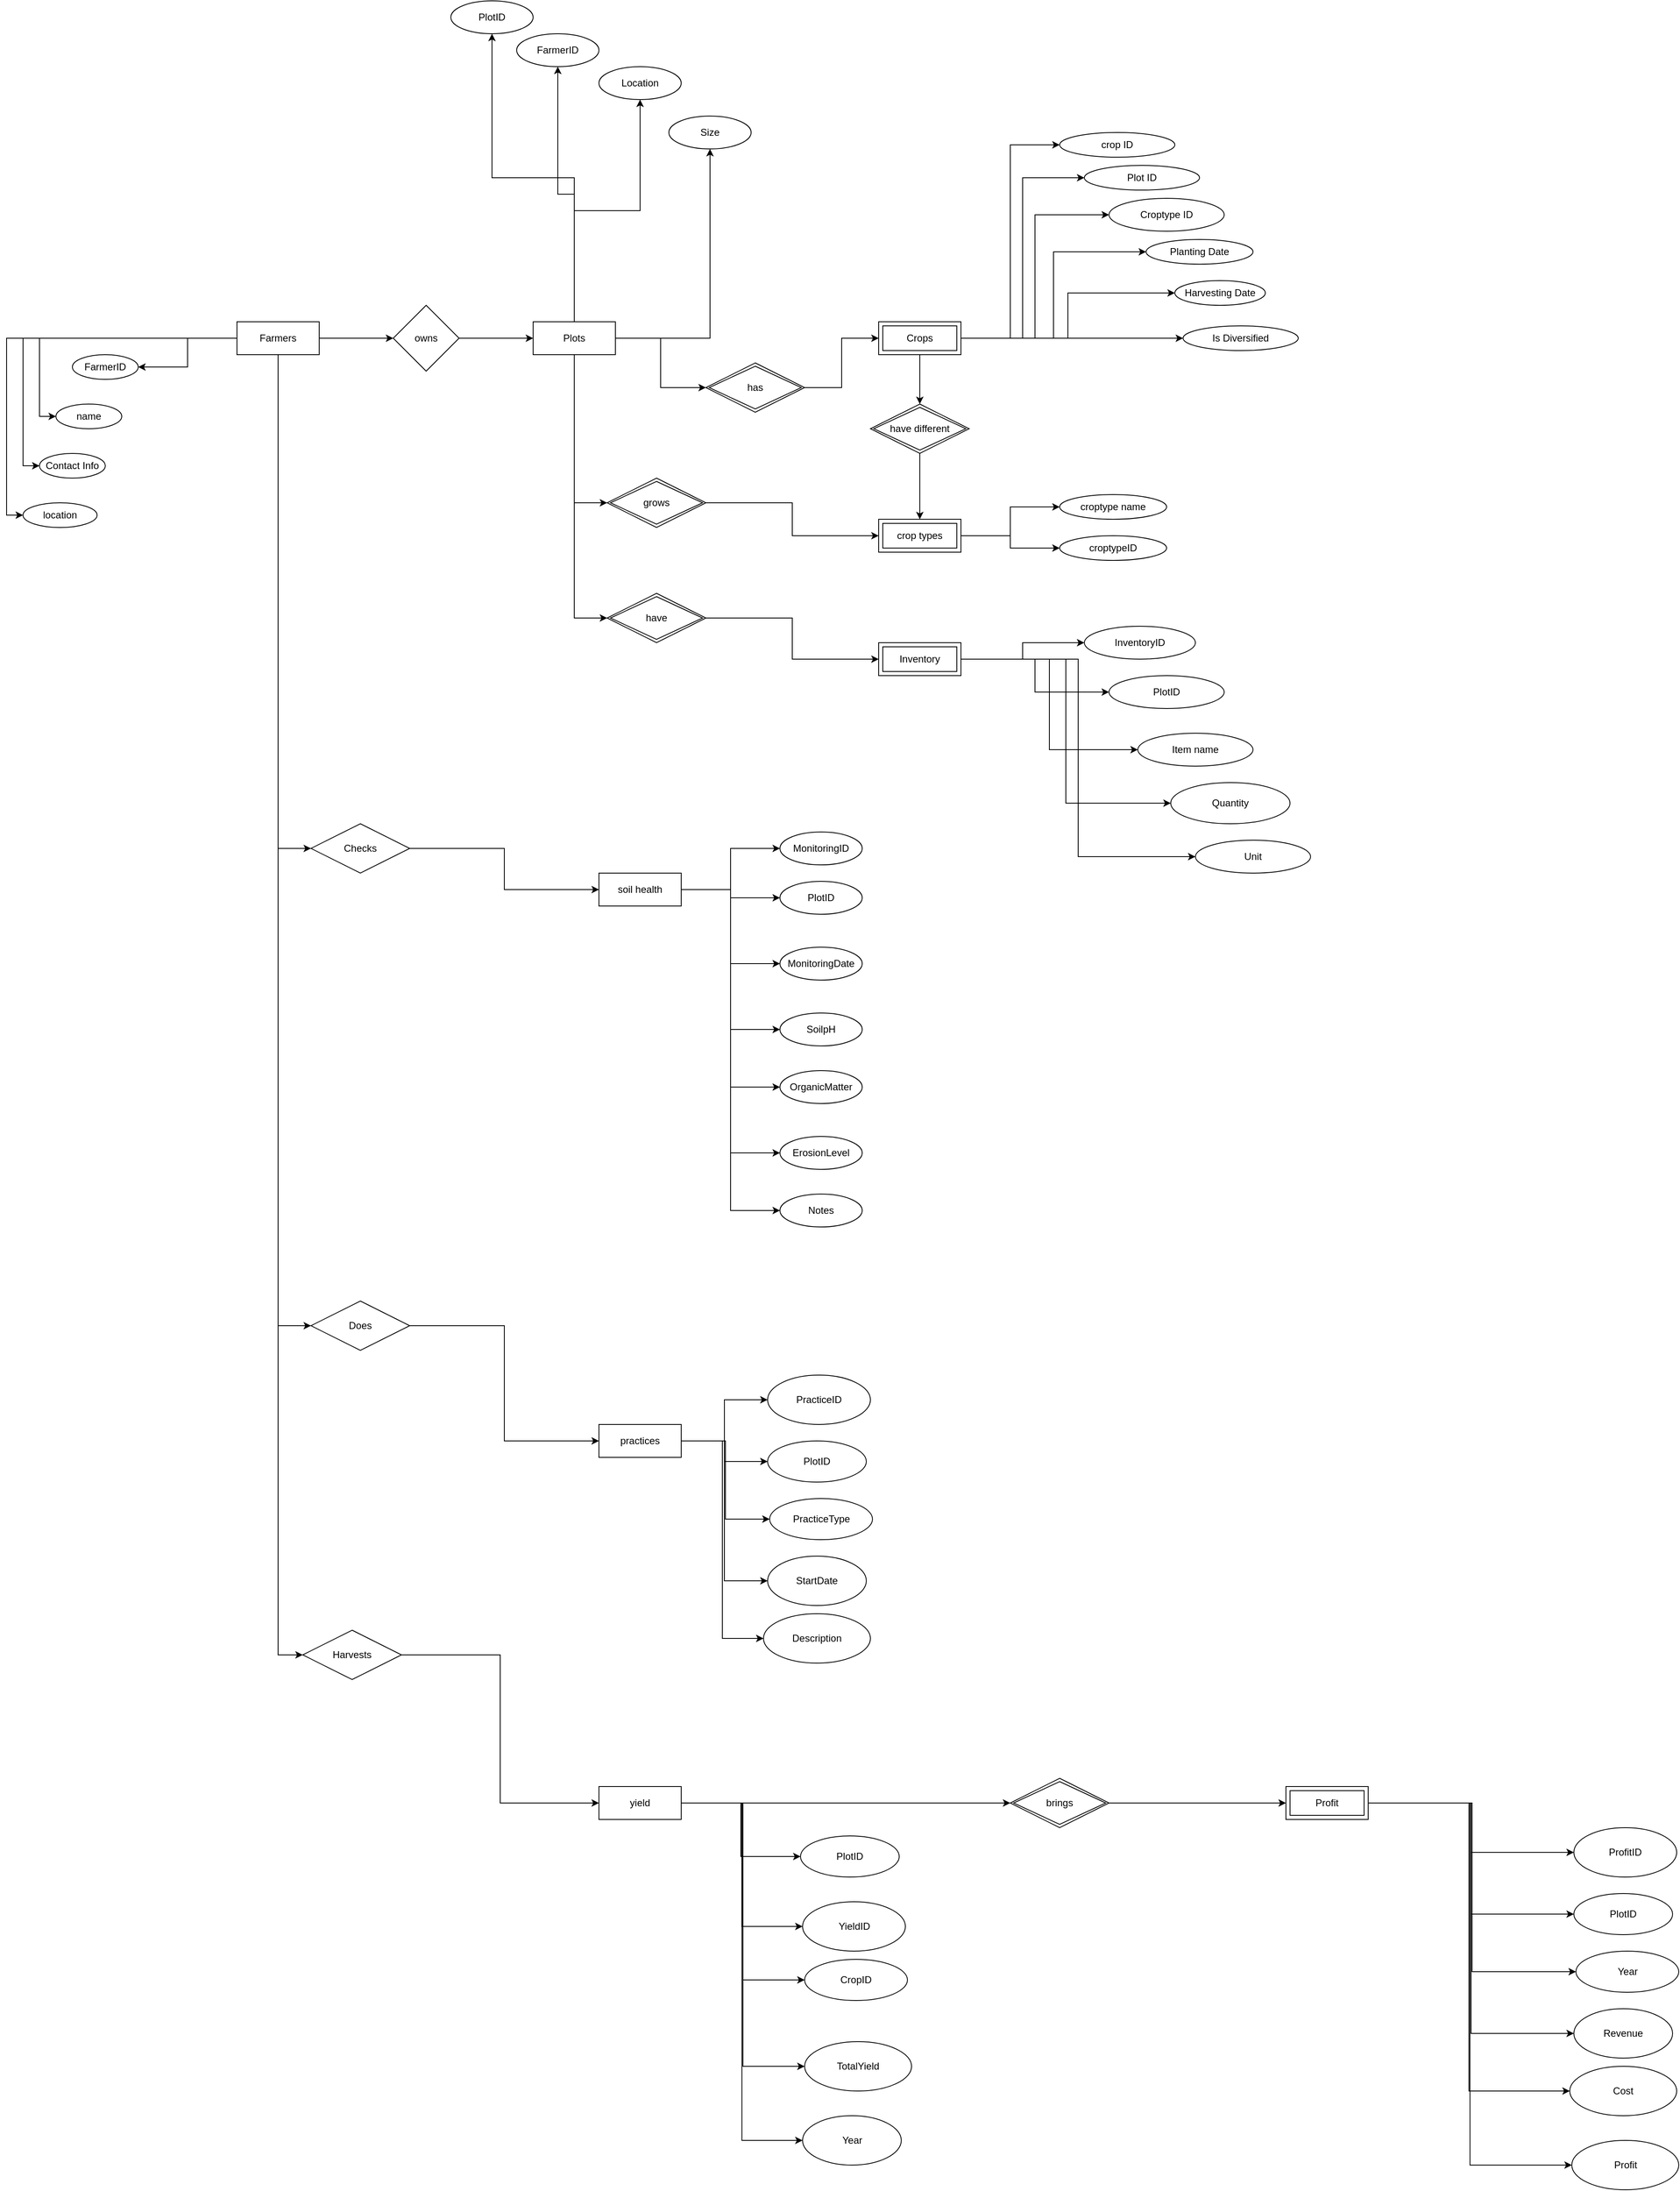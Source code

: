 <mxfile version="24.8.1">
  <diagram id="R2lEEEUBdFMjLlhIrx00" name="Page-1">
    <mxGraphModel grid="1" page="1" gridSize="10" guides="1" tooltips="1" connect="1" arrows="1" fold="1" pageScale="1" pageWidth="850" pageHeight="1100" math="0" shadow="0" extFonts="Permanent Marker^https://fonts.googleapis.com/css?family=Permanent+Marker">
      <root>
        <mxCell id="0" />
        <mxCell id="1" parent="0" />
        <mxCell id="uw1N92eC4PSF_1XVcPtk-5" style="edgeStyle=orthogonalEdgeStyle;rounded=0;orthogonalLoop=1;jettySize=auto;html=1;entryX=0;entryY=0.5;entryDx=0;entryDy=0;" edge="1" parent="1" source="H5FSk54tUPe8qnLVIvUM-1" target="uw1N92eC4PSF_1XVcPtk-3">
          <mxGeometry relative="1" as="geometry" />
        </mxCell>
        <mxCell id="uw1N92eC4PSF_1XVcPtk-6" style="edgeStyle=orthogonalEdgeStyle;rounded=0;orthogonalLoop=1;jettySize=auto;html=1;entryX=0;entryY=0.5;entryDx=0;entryDy=0;" edge="1" parent="1" source="H5FSk54tUPe8qnLVIvUM-1" target="uw1N92eC4PSF_1XVcPtk-1">
          <mxGeometry relative="1" as="geometry" />
        </mxCell>
        <mxCell id="uw1N92eC4PSF_1XVcPtk-7" style="edgeStyle=orthogonalEdgeStyle;rounded=0;orthogonalLoop=1;jettySize=auto;html=1;entryX=0;entryY=0.5;entryDx=0;entryDy=0;" edge="1" parent="1" source="H5FSk54tUPe8qnLVIvUM-1" target="uw1N92eC4PSF_1XVcPtk-2">
          <mxGeometry relative="1" as="geometry" />
        </mxCell>
        <mxCell id="uw1N92eC4PSF_1XVcPtk-9" style="edgeStyle=orthogonalEdgeStyle;rounded=0;orthogonalLoop=1;jettySize=auto;html=1;exitX=0;exitY=0.5;exitDx=0;exitDy=0;entryX=1;entryY=0.5;entryDx=0;entryDy=0;" edge="1" parent="1" source="H5FSk54tUPe8qnLVIvUM-1" target="g__GbInx5uLJ7qhkef1c-1">
          <mxGeometry relative="1" as="geometry" />
        </mxCell>
        <mxCell id="uw1N92eC4PSF_1XVcPtk-12" value="" style="edgeStyle=orthogonalEdgeStyle;rounded=0;orthogonalLoop=1;jettySize=auto;html=1;" edge="1" parent="1" source="H5FSk54tUPe8qnLVIvUM-1" target="uw1N92eC4PSF_1XVcPtk-11">
          <mxGeometry relative="1" as="geometry" />
        </mxCell>
        <mxCell id="uw1N92eC4PSF_1XVcPtk-61" style="edgeStyle=orthogonalEdgeStyle;rounded=0;orthogonalLoop=1;jettySize=auto;html=1;entryX=0;entryY=0.5;entryDx=0;entryDy=0;" edge="1" parent="1" source="H5FSk54tUPe8qnLVIvUM-1" target="uw1N92eC4PSF_1XVcPtk-60">
          <mxGeometry relative="1" as="geometry" />
        </mxCell>
        <mxCell id="uw1N92eC4PSF_1XVcPtk-64" style="edgeStyle=orthogonalEdgeStyle;rounded=0;orthogonalLoop=1;jettySize=auto;html=1;entryX=0;entryY=0.5;entryDx=0;entryDy=0;" edge="1" parent="1" source="H5FSk54tUPe8qnLVIvUM-1" target="uw1N92eC4PSF_1XVcPtk-62">
          <mxGeometry relative="1" as="geometry" />
        </mxCell>
        <mxCell id="uw1N92eC4PSF_1XVcPtk-65" style="edgeStyle=orthogonalEdgeStyle;rounded=0;orthogonalLoop=1;jettySize=auto;html=1;entryX=0;entryY=0.5;entryDx=0;entryDy=0;" edge="1" parent="1" source="H5FSk54tUPe8qnLVIvUM-1" target="uw1N92eC4PSF_1XVcPtk-63">
          <mxGeometry relative="1" as="geometry" />
        </mxCell>
        <object label="Farmers" id="H5FSk54tUPe8qnLVIvUM-1">
          <mxCell style="whiteSpace=wrap;html=1;align=center;" vertex="1" parent="1">
            <mxGeometry y="10" width="100" height="40" as="geometry" />
          </mxCell>
        </object>
        <mxCell id="uw1N92eC4PSF_1XVcPtk-15" style="edgeStyle=orthogonalEdgeStyle;rounded=0;orthogonalLoop=1;jettySize=auto;html=1;entryX=0;entryY=0.5;entryDx=0;entryDy=0;" edge="1" parent="1" source="H5FSk54tUPe8qnLVIvUM-2" target="uw1N92eC4PSF_1XVcPtk-14">
          <mxGeometry relative="1" as="geometry" />
        </mxCell>
        <mxCell id="uw1N92eC4PSF_1XVcPtk-38" style="edgeStyle=orthogonalEdgeStyle;rounded=0;orthogonalLoop=1;jettySize=auto;html=1;entryX=0;entryY=0.5;entryDx=0;entryDy=0;" edge="1" parent="1" source="H5FSk54tUPe8qnLVIvUM-2" target="uw1N92eC4PSF_1XVcPtk-36">
          <mxGeometry relative="1" as="geometry" />
        </mxCell>
        <mxCell id="uw1N92eC4PSF_1XVcPtk-47" style="edgeStyle=orthogonalEdgeStyle;rounded=0;orthogonalLoop=1;jettySize=auto;html=1;entryX=0;entryY=0.5;entryDx=0;entryDy=0;" edge="1" parent="1" source="H5FSk54tUPe8qnLVIvUM-2" target="uw1N92eC4PSF_1XVcPtk-46">
          <mxGeometry relative="1" as="geometry" />
        </mxCell>
        <mxCell id="uw1N92eC4PSF_1XVcPtk-81" style="edgeStyle=orthogonalEdgeStyle;rounded=0;orthogonalLoop=1;jettySize=auto;html=1;entryX=0.5;entryY=1;entryDx=0;entryDy=0;" edge="1" parent="1" source="H5FSk54tUPe8qnLVIvUM-2" target="uw1N92eC4PSF_1XVcPtk-78">
          <mxGeometry relative="1" as="geometry" />
        </mxCell>
        <mxCell id="uw1N92eC4PSF_1XVcPtk-84" style="edgeStyle=orthogonalEdgeStyle;rounded=0;orthogonalLoop=1;jettySize=auto;html=1;entryX=0.5;entryY=1;entryDx=0;entryDy=0;" edge="1" parent="1" source="H5FSk54tUPe8qnLVIvUM-2" target="uw1N92eC4PSF_1XVcPtk-83">
          <mxGeometry relative="1" as="geometry" />
        </mxCell>
        <mxCell id="uw1N92eC4PSF_1XVcPtk-85" style="edgeStyle=orthogonalEdgeStyle;rounded=0;orthogonalLoop=1;jettySize=auto;html=1;" edge="1" parent="1" source="H5FSk54tUPe8qnLVIvUM-2" target="uw1N92eC4PSF_1XVcPtk-77">
          <mxGeometry relative="1" as="geometry" />
        </mxCell>
        <mxCell id="uw1N92eC4PSF_1XVcPtk-86" style="edgeStyle=orthogonalEdgeStyle;rounded=0;orthogonalLoop=1;jettySize=auto;html=1;entryX=0.5;entryY=1;entryDx=0;entryDy=0;" edge="1" parent="1" source="H5FSk54tUPe8qnLVIvUM-2" target="uw1N92eC4PSF_1XVcPtk-82">
          <mxGeometry relative="1" as="geometry" />
        </mxCell>
        <mxCell id="H5FSk54tUPe8qnLVIvUM-2" value="Plots" style="whiteSpace=wrap;html=1;align=center;" vertex="1" parent="1">
          <mxGeometry x="360" y="10" width="100" height="40" as="geometry" />
        </mxCell>
        <mxCell id="g__GbInx5uLJ7qhkef1c-1" value="FarmerID&lt;span style=&quot;color: rgba(0, 0, 0, 0); font-family: monospace; font-size: 0px; text-align: start; text-wrap-mode: nowrap;&quot;&gt;%3CmxGraphModel%3E%3Croot%3E%3CmxCell%20id%3D%220%22%2F%3E%3CmxCell%20id%3D%221%22%20parent%3D%220%22%2F%3E%3CmxCell%20id%3D%222%22%20value%3D%22Attribute%22%20style%3D%22ellipse%3BwhiteSpace%3Dwrap%3Bhtml%3D1%3Balign%3Dcenter%3B%22%20vertex%3D%221%22%20parent%3D%221%22%3E%3CmxGeometry%20x%3D%22150%22%20y%3D%2280%22%20width%3D%22100%22%20height%3D%2240%22%20as%3D%22geometry%22%2F%3E%3C%2FmxCell%3E%3C%2Froot%3E%3C%2FmxGraphModel%3E&lt;/span&gt;" style="ellipse;whiteSpace=wrap;html=1;align=center;" vertex="1" parent="1">
          <mxGeometry x="-200" y="50" width="80" height="30" as="geometry" />
        </mxCell>
        <mxCell id="uw1N92eC4PSF_1XVcPtk-1" value="name" style="ellipse;whiteSpace=wrap;html=1;align=center;" vertex="1" parent="1">
          <mxGeometry x="-220" y="110" width="80" height="30" as="geometry" />
        </mxCell>
        <mxCell id="uw1N92eC4PSF_1XVcPtk-2" value="location" style="ellipse;whiteSpace=wrap;html=1;align=center;" vertex="1" parent="1">
          <mxGeometry x="-260" y="230" width="90" height="30" as="geometry" />
        </mxCell>
        <mxCell id="uw1N92eC4PSF_1XVcPtk-3" value="Contact Info" style="ellipse;whiteSpace=wrap;html=1;align=center;" vertex="1" parent="1">
          <mxGeometry x="-240" y="170" width="80" height="30" as="geometry" />
        </mxCell>
        <mxCell id="uw1N92eC4PSF_1XVcPtk-13" style="edgeStyle=orthogonalEdgeStyle;rounded=0;orthogonalLoop=1;jettySize=auto;html=1;entryX=0;entryY=0.5;entryDx=0;entryDy=0;" edge="1" parent="1" source="uw1N92eC4PSF_1XVcPtk-11" target="H5FSk54tUPe8qnLVIvUM-2">
          <mxGeometry relative="1" as="geometry" />
        </mxCell>
        <mxCell id="uw1N92eC4PSF_1XVcPtk-11" value="owns" style="rhombus;whiteSpace=wrap;html=1;" vertex="1" parent="1">
          <mxGeometry x="190" y="-10" width="80" height="80" as="geometry" />
        </mxCell>
        <mxCell id="uw1N92eC4PSF_1XVcPtk-17" style="edgeStyle=orthogonalEdgeStyle;rounded=0;orthogonalLoop=1;jettySize=auto;html=1;entryX=0;entryY=0.5;entryDx=0;entryDy=0;" edge="1" parent="1" source="uw1N92eC4PSF_1XVcPtk-14" target="uw1N92eC4PSF_1XVcPtk-16">
          <mxGeometry relative="1" as="geometry" />
        </mxCell>
        <mxCell id="uw1N92eC4PSF_1XVcPtk-14" value="has" style="shape=rhombus;double=1;perimeter=rhombusPerimeter;whiteSpace=wrap;html=1;align=center;" vertex="1" parent="1">
          <mxGeometry x="570" y="60" width="120" height="60" as="geometry" />
        </mxCell>
        <mxCell id="uw1N92eC4PSF_1XVcPtk-24" style="edgeStyle=orthogonalEdgeStyle;rounded=0;orthogonalLoop=1;jettySize=auto;html=1;entryX=0;entryY=0.5;entryDx=0;entryDy=0;" edge="1" parent="1" source="uw1N92eC4PSF_1XVcPtk-16" target="uw1N92eC4PSF_1XVcPtk-18">
          <mxGeometry relative="1" as="geometry" />
        </mxCell>
        <mxCell id="uw1N92eC4PSF_1XVcPtk-25" style="edgeStyle=orthogonalEdgeStyle;rounded=0;orthogonalLoop=1;jettySize=auto;html=1;entryX=0;entryY=0.5;entryDx=0;entryDy=0;" edge="1" parent="1" source="uw1N92eC4PSF_1XVcPtk-16" target="uw1N92eC4PSF_1XVcPtk-19">
          <mxGeometry relative="1" as="geometry" />
        </mxCell>
        <mxCell id="uw1N92eC4PSF_1XVcPtk-26" style="edgeStyle=orthogonalEdgeStyle;rounded=0;orthogonalLoop=1;jettySize=auto;html=1;entryX=0;entryY=0.5;entryDx=0;entryDy=0;" edge="1" parent="1" source="uw1N92eC4PSF_1XVcPtk-16" target="uw1N92eC4PSF_1XVcPtk-20">
          <mxGeometry relative="1" as="geometry" />
        </mxCell>
        <mxCell id="uw1N92eC4PSF_1XVcPtk-27" style="edgeStyle=orthogonalEdgeStyle;rounded=0;orthogonalLoop=1;jettySize=auto;html=1;entryX=0;entryY=0.5;entryDx=0;entryDy=0;" edge="1" parent="1" source="uw1N92eC4PSF_1XVcPtk-16" target="uw1N92eC4PSF_1XVcPtk-21">
          <mxGeometry relative="1" as="geometry" />
        </mxCell>
        <mxCell id="uw1N92eC4PSF_1XVcPtk-28" style="edgeStyle=orthogonalEdgeStyle;rounded=0;orthogonalLoop=1;jettySize=auto;html=1;entryX=0;entryY=0.5;entryDx=0;entryDy=0;" edge="1" parent="1" source="uw1N92eC4PSF_1XVcPtk-16" target="uw1N92eC4PSF_1XVcPtk-23">
          <mxGeometry relative="1" as="geometry" />
        </mxCell>
        <mxCell id="uw1N92eC4PSF_1XVcPtk-29" style="edgeStyle=orthogonalEdgeStyle;rounded=0;orthogonalLoop=1;jettySize=auto;html=1;entryX=0;entryY=0.5;entryDx=0;entryDy=0;" edge="1" parent="1" source="uw1N92eC4PSF_1XVcPtk-16" target="uw1N92eC4PSF_1XVcPtk-22">
          <mxGeometry relative="1" as="geometry" />
        </mxCell>
        <mxCell id="uw1N92eC4PSF_1XVcPtk-35" style="edgeStyle=orthogonalEdgeStyle;rounded=0;orthogonalLoop=1;jettySize=auto;html=1;entryX=0.5;entryY=0;entryDx=0;entryDy=0;" edge="1" parent="1" source="uw1N92eC4PSF_1XVcPtk-16" target="uw1N92eC4PSF_1XVcPtk-34">
          <mxGeometry relative="1" as="geometry" />
        </mxCell>
        <mxCell id="uw1N92eC4PSF_1XVcPtk-16" value="Crops" style="shape=ext;margin=3;double=1;whiteSpace=wrap;html=1;align=center;" vertex="1" parent="1">
          <mxGeometry x="780" y="10" width="100" height="40" as="geometry" />
        </mxCell>
        <mxCell id="uw1N92eC4PSF_1XVcPtk-18" value="crop ID" style="ellipse;whiteSpace=wrap;html=1;align=center;" vertex="1" parent="1">
          <mxGeometry x="1000" y="-220" width="140" height="30" as="geometry" />
        </mxCell>
        <mxCell id="uw1N92eC4PSF_1XVcPtk-19" value="Plot ID" style="ellipse;whiteSpace=wrap;html=1;align=center;" vertex="1" parent="1">
          <mxGeometry x="1030" y="-180" width="140" height="30" as="geometry" />
        </mxCell>
        <mxCell id="uw1N92eC4PSF_1XVcPtk-20" value="Croptype ID" style="ellipse;whiteSpace=wrap;html=1;align=center;" vertex="1" parent="1">
          <mxGeometry x="1060" y="-140" width="140" height="40" as="geometry" />
        </mxCell>
        <mxCell id="uw1N92eC4PSF_1XVcPtk-21" value="Planting Date" style="ellipse;whiteSpace=wrap;html=1;align=center;" vertex="1" parent="1">
          <mxGeometry x="1105" y="-90" width="130" height="30" as="geometry" />
        </mxCell>
        <mxCell id="uw1N92eC4PSF_1XVcPtk-22" value="Harvesting Date" style="ellipse;whiteSpace=wrap;html=1;align=center;" vertex="1" parent="1">
          <mxGeometry x="1140" y="-40" width="110" height="30" as="geometry" />
        </mxCell>
        <mxCell id="uw1N92eC4PSF_1XVcPtk-23" value="Is Diversified" style="ellipse;whiteSpace=wrap;html=1;align=center;" vertex="1" parent="1">
          <mxGeometry x="1150" y="15" width="140" height="30" as="geometry" />
        </mxCell>
        <mxCell id="uw1N92eC4PSF_1XVcPtk-40" style="edgeStyle=orthogonalEdgeStyle;rounded=0;orthogonalLoop=1;jettySize=auto;html=1;entryX=0.5;entryY=0;entryDx=0;entryDy=0;" edge="1" parent="1" source="uw1N92eC4PSF_1XVcPtk-34" target="uw1N92eC4PSF_1XVcPtk-39">
          <mxGeometry relative="1" as="geometry" />
        </mxCell>
        <mxCell id="uw1N92eC4PSF_1XVcPtk-34" value="have different" style="shape=rhombus;double=1;perimeter=rhombusPerimeter;whiteSpace=wrap;html=1;align=center;" vertex="1" parent="1">
          <mxGeometry x="770" y="110" width="120" height="60" as="geometry" />
        </mxCell>
        <mxCell id="uw1N92eC4PSF_1XVcPtk-41" style="edgeStyle=orthogonalEdgeStyle;rounded=0;orthogonalLoop=1;jettySize=auto;html=1;entryX=0;entryY=0.5;entryDx=0;entryDy=0;" edge="1" parent="1" source="uw1N92eC4PSF_1XVcPtk-36" target="uw1N92eC4PSF_1XVcPtk-39">
          <mxGeometry relative="1" as="geometry" />
        </mxCell>
        <mxCell id="uw1N92eC4PSF_1XVcPtk-36" value="grows" style="shape=rhombus;double=1;perimeter=rhombusPerimeter;whiteSpace=wrap;html=1;align=center;" vertex="1" parent="1">
          <mxGeometry x="450" y="200" width="120" height="60" as="geometry" />
        </mxCell>
        <mxCell id="uw1N92eC4PSF_1XVcPtk-44" style="edgeStyle=orthogonalEdgeStyle;rounded=0;orthogonalLoop=1;jettySize=auto;html=1;entryX=0;entryY=0.5;entryDx=0;entryDy=0;" edge="1" parent="1" source="uw1N92eC4PSF_1XVcPtk-39" target="uw1N92eC4PSF_1XVcPtk-42">
          <mxGeometry relative="1" as="geometry" />
        </mxCell>
        <mxCell id="uw1N92eC4PSF_1XVcPtk-45" style="edgeStyle=orthogonalEdgeStyle;rounded=0;orthogonalLoop=1;jettySize=auto;html=1;entryX=0;entryY=0.5;entryDx=0;entryDy=0;" edge="1" parent="1" source="uw1N92eC4PSF_1XVcPtk-39" target="uw1N92eC4PSF_1XVcPtk-43">
          <mxGeometry relative="1" as="geometry" />
        </mxCell>
        <mxCell id="uw1N92eC4PSF_1XVcPtk-39" value="crop types" style="shape=ext;margin=3;double=1;whiteSpace=wrap;html=1;align=center;" vertex="1" parent="1">
          <mxGeometry x="780" y="250" width="100" height="40" as="geometry" />
        </mxCell>
        <mxCell id="uw1N92eC4PSF_1XVcPtk-42" value="croptype name" style="ellipse;whiteSpace=wrap;html=1;align=center;" vertex="1" parent="1">
          <mxGeometry x="1000" y="220" width="130" height="30" as="geometry" />
        </mxCell>
        <mxCell id="uw1N92eC4PSF_1XVcPtk-43" value="croptypeID" style="ellipse;whiteSpace=wrap;html=1;align=center;" vertex="1" parent="1">
          <mxGeometry x="1000" y="270" width="130" height="30" as="geometry" />
        </mxCell>
        <mxCell id="uw1N92eC4PSF_1XVcPtk-49" style="edgeStyle=orthogonalEdgeStyle;rounded=0;orthogonalLoop=1;jettySize=auto;html=1;" edge="1" parent="1" source="uw1N92eC4PSF_1XVcPtk-46" target="uw1N92eC4PSF_1XVcPtk-48">
          <mxGeometry relative="1" as="geometry" />
        </mxCell>
        <mxCell id="uw1N92eC4PSF_1XVcPtk-46" value="have" style="shape=rhombus;double=1;perimeter=rhombusPerimeter;whiteSpace=wrap;html=1;align=center;" vertex="1" parent="1">
          <mxGeometry x="450" y="340" width="120" height="60" as="geometry" />
        </mxCell>
        <mxCell id="uw1N92eC4PSF_1XVcPtk-55" style="edgeStyle=orthogonalEdgeStyle;rounded=0;orthogonalLoop=1;jettySize=auto;html=1;" edge="1" parent="1" source="uw1N92eC4PSF_1XVcPtk-48" target="uw1N92eC4PSF_1XVcPtk-54">
          <mxGeometry relative="1" as="geometry" />
        </mxCell>
        <mxCell id="uw1N92eC4PSF_1XVcPtk-56" style="edgeStyle=orthogonalEdgeStyle;rounded=0;orthogonalLoop=1;jettySize=auto;html=1;entryX=0;entryY=0.5;entryDx=0;entryDy=0;" edge="1" parent="1" source="uw1N92eC4PSF_1XVcPtk-48" target="uw1N92eC4PSF_1XVcPtk-53">
          <mxGeometry relative="1" as="geometry" />
        </mxCell>
        <mxCell id="uw1N92eC4PSF_1XVcPtk-57" style="edgeStyle=orthogonalEdgeStyle;rounded=0;orthogonalLoop=1;jettySize=auto;html=1;entryX=0;entryY=0.5;entryDx=0;entryDy=0;" edge="1" parent="1" source="uw1N92eC4PSF_1XVcPtk-48" target="uw1N92eC4PSF_1XVcPtk-52">
          <mxGeometry relative="1" as="geometry" />
        </mxCell>
        <mxCell id="uw1N92eC4PSF_1XVcPtk-58" style="edgeStyle=orthogonalEdgeStyle;rounded=0;orthogonalLoop=1;jettySize=auto;html=1;entryX=0;entryY=0.5;entryDx=0;entryDy=0;" edge="1" parent="1" source="uw1N92eC4PSF_1XVcPtk-48" target="uw1N92eC4PSF_1XVcPtk-51">
          <mxGeometry relative="1" as="geometry" />
        </mxCell>
        <mxCell id="uw1N92eC4PSF_1XVcPtk-59" style="edgeStyle=orthogonalEdgeStyle;rounded=0;orthogonalLoop=1;jettySize=auto;html=1;entryX=0;entryY=0.5;entryDx=0;entryDy=0;" edge="1" parent="1" source="uw1N92eC4PSF_1XVcPtk-48" target="uw1N92eC4PSF_1XVcPtk-50">
          <mxGeometry relative="1" as="geometry" />
        </mxCell>
        <mxCell id="uw1N92eC4PSF_1XVcPtk-48" value="Inventory" style="shape=ext;margin=3;double=1;whiteSpace=wrap;html=1;align=center;" vertex="1" parent="1">
          <mxGeometry x="780" y="400" width="100" height="40" as="geometry" />
        </mxCell>
        <mxCell id="uw1N92eC4PSF_1XVcPtk-50" value="Unit" style="ellipse;whiteSpace=wrap;html=1;align=center;" vertex="1" parent="1">
          <mxGeometry x="1165" y="640" width="140" height="40" as="geometry" />
        </mxCell>
        <mxCell id="uw1N92eC4PSF_1XVcPtk-51" value="Quantity" style="ellipse;whiteSpace=wrap;html=1;align=center;" vertex="1" parent="1">
          <mxGeometry x="1135" y="570" width="145" height="50" as="geometry" />
        </mxCell>
        <mxCell id="uw1N92eC4PSF_1XVcPtk-52" value="Item name" style="ellipse;whiteSpace=wrap;html=1;align=center;" vertex="1" parent="1">
          <mxGeometry x="1095" y="510" width="140" height="40" as="geometry" />
        </mxCell>
        <mxCell id="uw1N92eC4PSF_1XVcPtk-53" value="PlotID" style="ellipse;whiteSpace=wrap;html=1;align=center;" vertex="1" parent="1">
          <mxGeometry x="1060" y="440" width="140" height="40" as="geometry" />
        </mxCell>
        <mxCell id="uw1N92eC4PSF_1XVcPtk-54" value="InventoryID" style="ellipse;whiteSpace=wrap;html=1;align=center;" vertex="1" parent="1">
          <mxGeometry x="1030" y="380" width="135" height="40" as="geometry" />
        </mxCell>
        <mxCell id="uw1N92eC4PSF_1XVcPtk-72" style="edgeStyle=orthogonalEdgeStyle;rounded=0;orthogonalLoop=1;jettySize=auto;html=1;entryX=0;entryY=0.5;entryDx=0;entryDy=0;" edge="1" parent="1" source="uw1N92eC4PSF_1XVcPtk-60" target="uw1N92eC4PSF_1XVcPtk-66">
          <mxGeometry relative="1" as="geometry" />
        </mxCell>
        <mxCell id="uw1N92eC4PSF_1XVcPtk-60" value="Checks" style="shape=rhombus;perimeter=rhombusPerimeter;whiteSpace=wrap;html=1;align=center;" vertex="1" parent="1">
          <mxGeometry x="90" y="620" width="120" height="60" as="geometry" />
        </mxCell>
        <mxCell id="uw1N92eC4PSF_1XVcPtk-70" style="edgeStyle=orthogonalEdgeStyle;rounded=0;orthogonalLoop=1;jettySize=auto;html=1;entryX=0;entryY=0.5;entryDx=0;entryDy=0;" edge="1" parent="1" source="uw1N92eC4PSF_1XVcPtk-62" target="uw1N92eC4PSF_1XVcPtk-67">
          <mxGeometry relative="1" as="geometry" />
        </mxCell>
        <mxCell id="uw1N92eC4PSF_1XVcPtk-62" value="Does" style="shape=rhombus;perimeter=rhombusPerimeter;whiteSpace=wrap;html=1;align=center;" vertex="1" parent="1">
          <mxGeometry x="90" y="1200" width="120" height="60" as="geometry" />
        </mxCell>
        <mxCell id="uw1N92eC4PSF_1XVcPtk-71" style="edgeStyle=orthogonalEdgeStyle;rounded=0;orthogonalLoop=1;jettySize=auto;html=1;entryX=0;entryY=0.5;entryDx=0;entryDy=0;" edge="1" parent="1" source="uw1N92eC4PSF_1XVcPtk-63" target="uw1N92eC4PSF_1XVcPtk-68">
          <mxGeometry relative="1" as="geometry" />
        </mxCell>
        <mxCell id="uw1N92eC4PSF_1XVcPtk-63" value="Harvests" style="shape=rhombus;perimeter=rhombusPerimeter;whiteSpace=wrap;html=1;align=center;" vertex="1" parent="1">
          <mxGeometry x="80" y="1600" width="120" height="60" as="geometry" />
        </mxCell>
        <mxCell id="uw1N92eC4PSF_1XVcPtk-88" style="edgeStyle=orthogonalEdgeStyle;rounded=0;orthogonalLoop=1;jettySize=auto;html=1;entryX=0;entryY=0.5;entryDx=0;entryDy=0;" edge="1" parent="1" source="uw1N92eC4PSF_1XVcPtk-66" target="uw1N92eC4PSF_1XVcPtk-79">
          <mxGeometry relative="1" as="geometry" />
        </mxCell>
        <mxCell id="uw1N92eC4PSF_1XVcPtk-91" style="edgeStyle=orthogonalEdgeStyle;rounded=0;orthogonalLoop=1;jettySize=auto;html=1;" edge="1" parent="1" source="uw1N92eC4PSF_1XVcPtk-66" target="uw1N92eC4PSF_1XVcPtk-76">
          <mxGeometry relative="1" as="geometry" />
        </mxCell>
        <mxCell id="uw1N92eC4PSF_1XVcPtk-92" style="edgeStyle=orthogonalEdgeStyle;rounded=0;orthogonalLoop=1;jettySize=auto;html=1;entryX=0;entryY=0.5;entryDx=0;entryDy=0;" edge="1" parent="1" source="uw1N92eC4PSF_1XVcPtk-66" target="uw1N92eC4PSF_1XVcPtk-75">
          <mxGeometry relative="1" as="geometry" />
        </mxCell>
        <mxCell id="uw1N92eC4PSF_1XVcPtk-93" style="edgeStyle=orthogonalEdgeStyle;rounded=0;orthogonalLoop=1;jettySize=auto;html=1;entryX=0;entryY=0.5;entryDx=0;entryDy=0;" edge="1" parent="1" source="uw1N92eC4PSF_1XVcPtk-66" target="uw1N92eC4PSF_1XVcPtk-74">
          <mxGeometry relative="1" as="geometry" />
        </mxCell>
        <mxCell id="uw1N92eC4PSF_1XVcPtk-94" style="edgeStyle=orthogonalEdgeStyle;rounded=0;orthogonalLoop=1;jettySize=auto;html=1;entryX=0;entryY=0.5;entryDx=0;entryDy=0;" edge="1" parent="1" source="uw1N92eC4PSF_1XVcPtk-66" target="uw1N92eC4PSF_1XVcPtk-73">
          <mxGeometry relative="1" as="geometry" />
        </mxCell>
        <mxCell id="uw1N92eC4PSF_1XVcPtk-95" style="edgeStyle=orthogonalEdgeStyle;rounded=0;orthogonalLoop=1;jettySize=auto;html=1;entryX=0;entryY=0.5;entryDx=0;entryDy=0;" edge="1" parent="1" source="uw1N92eC4PSF_1XVcPtk-66" target="uw1N92eC4PSF_1XVcPtk-89">
          <mxGeometry relative="1" as="geometry" />
        </mxCell>
        <mxCell id="uw1N92eC4PSF_1XVcPtk-96" style="edgeStyle=orthogonalEdgeStyle;rounded=0;orthogonalLoop=1;jettySize=auto;html=1;entryX=0;entryY=0.5;entryDx=0;entryDy=0;" edge="1" parent="1" source="uw1N92eC4PSF_1XVcPtk-66" target="uw1N92eC4PSF_1XVcPtk-90">
          <mxGeometry relative="1" as="geometry" />
        </mxCell>
        <mxCell id="uw1N92eC4PSF_1XVcPtk-66" value="soil health" style="whiteSpace=wrap;html=1;align=center;" vertex="1" parent="1">
          <mxGeometry x="440" y="680" width="100" height="40" as="geometry" />
        </mxCell>
        <mxCell id="uw1N92eC4PSF_1XVcPtk-102" style="edgeStyle=orthogonalEdgeStyle;rounded=0;orthogonalLoop=1;jettySize=auto;html=1;entryX=0;entryY=0.5;entryDx=0;entryDy=0;" edge="1" parent="1" source="uw1N92eC4PSF_1XVcPtk-67" target="uw1N92eC4PSF_1XVcPtk-101">
          <mxGeometry relative="1" as="geometry" />
        </mxCell>
        <mxCell id="uw1N92eC4PSF_1XVcPtk-103" style="edgeStyle=orthogonalEdgeStyle;rounded=0;orthogonalLoop=1;jettySize=auto;html=1;entryX=0;entryY=0.5;entryDx=0;entryDy=0;" edge="1" parent="1" source="uw1N92eC4PSF_1XVcPtk-67" target="uw1N92eC4PSF_1XVcPtk-100">
          <mxGeometry relative="1" as="geometry" />
        </mxCell>
        <mxCell id="uw1N92eC4PSF_1XVcPtk-104" style="edgeStyle=orthogonalEdgeStyle;rounded=0;orthogonalLoop=1;jettySize=auto;html=1;entryX=0;entryY=0.5;entryDx=0;entryDy=0;" edge="1" parent="1" source="uw1N92eC4PSF_1XVcPtk-67" target="uw1N92eC4PSF_1XVcPtk-99">
          <mxGeometry relative="1" as="geometry" />
        </mxCell>
        <mxCell id="uw1N92eC4PSF_1XVcPtk-105" style="edgeStyle=orthogonalEdgeStyle;rounded=0;orthogonalLoop=1;jettySize=auto;html=1;entryX=0;entryY=0.5;entryDx=0;entryDy=0;" edge="1" parent="1" source="uw1N92eC4PSF_1XVcPtk-67" target="uw1N92eC4PSF_1XVcPtk-98">
          <mxGeometry relative="1" as="geometry" />
        </mxCell>
        <mxCell id="uw1N92eC4PSF_1XVcPtk-106" style="edgeStyle=orthogonalEdgeStyle;rounded=0;orthogonalLoop=1;jettySize=auto;html=1;entryX=0;entryY=0.5;entryDx=0;entryDy=0;" edge="1" parent="1" source="uw1N92eC4PSF_1XVcPtk-67" target="uw1N92eC4PSF_1XVcPtk-97">
          <mxGeometry relative="1" as="geometry" />
        </mxCell>
        <mxCell id="uw1N92eC4PSF_1XVcPtk-67" value="practices" style="whiteSpace=wrap;html=1;align=center;" vertex="1" parent="1">
          <mxGeometry x="440" y="1350" width="100" height="40" as="geometry" />
        </mxCell>
        <mxCell id="uw1N92eC4PSF_1XVcPtk-112" style="edgeStyle=orthogonalEdgeStyle;rounded=0;orthogonalLoop=1;jettySize=auto;html=1;entryX=0;entryY=0.5;entryDx=0;entryDy=0;" edge="1" parent="1" source="uw1N92eC4PSF_1XVcPtk-68" target="uw1N92eC4PSF_1XVcPtk-111">
          <mxGeometry relative="1" as="geometry" />
        </mxCell>
        <mxCell id="uw1N92eC4PSF_1XVcPtk-113" style="edgeStyle=orthogonalEdgeStyle;rounded=0;orthogonalLoop=1;jettySize=auto;html=1;entryX=0;entryY=0.5;entryDx=0;entryDy=0;" edge="1" parent="1" source="uw1N92eC4PSF_1XVcPtk-68" target="uw1N92eC4PSF_1XVcPtk-110">
          <mxGeometry relative="1" as="geometry" />
        </mxCell>
        <mxCell id="uw1N92eC4PSF_1XVcPtk-114" style="edgeStyle=orthogonalEdgeStyle;rounded=0;orthogonalLoop=1;jettySize=auto;html=1;entryX=0;entryY=0.5;entryDx=0;entryDy=0;" edge="1" parent="1" source="uw1N92eC4PSF_1XVcPtk-68" target="uw1N92eC4PSF_1XVcPtk-109">
          <mxGeometry relative="1" as="geometry" />
        </mxCell>
        <mxCell id="uw1N92eC4PSF_1XVcPtk-115" style="edgeStyle=orthogonalEdgeStyle;rounded=0;orthogonalLoop=1;jettySize=auto;html=1;entryX=0;entryY=0.5;entryDx=0;entryDy=0;" edge="1" parent="1" source="uw1N92eC4PSF_1XVcPtk-68" target="uw1N92eC4PSF_1XVcPtk-108">
          <mxGeometry relative="1" as="geometry" />
        </mxCell>
        <mxCell id="uw1N92eC4PSF_1XVcPtk-116" style="edgeStyle=orthogonalEdgeStyle;rounded=0;orthogonalLoop=1;jettySize=auto;html=1;entryX=0;entryY=0.5;entryDx=0;entryDy=0;" edge="1" parent="1" source="uw1N92eC4PSF_1XVcPtk-68" target="uw1N92eC4PSF_1XVcPtk-107">
          <mxGeometry relative="1" as="geometry" />
        </mxCell>
        <mxCell id="uw1N92eC4PSF_1XVcPtk-118" style="edgeStyle=orthogonalEdgeStyle;rounded=0;orthogonalLoop=1;jettySize=auto;html=1;entryX=0;entryY=0.5;entryDx=0;entryDy=0;" edge="1" parent="1" source="uw1N92eC4PSF_1XVcPtk-68" target="uw1N92eC4PSF_1XVcPtk-117">
          <mxGeometry relative="1" as="geometry" />
        </mxCell>
        <mxCell id="uw1N92eC4PSF_1XVcPtk-68" value="yield" style="whiteSpace=wrap;html=1;align=center;" vertex="1" parent="1">
          <mxGeometry x="440" y="1790" width="100" height="40" as="geometry" />
        </mxCell>
        <mxCell id="uw1N92eC4PSF_1XVcPtk-73" value="OrganicMatter" style="ellipse;whiteSpace=wrap;html=1;align=center;" vertex="1" parent="1">
          <mxGeometry x="660" y="920" width="100" height="40" as="geometry" />
        </mxCell>
        <mxCell id="uw1N92eC4PSF_1XVcPtk-74" value="SoilpH" style="ellipse;whiteSpace=wrap;html=1;align=center;" vertex="1" parent="1">
          <mxGeometry x="660" y="850" width="100" height="40" as="geometry" />
        </mxCell>
        <mxCell id="uw1N92eC4PSF_1XVcPtk-75" value="MonitoringDate" style="ellipse;whiteSpace=wrap;html=1;align=center;" vertex="1" parent="1">
          <mxGeometry x="660" y="770" width="100" height="40" as="geometry" />
        </mxCell>
        <mxCell id="uw1N92eC4PSF_1XVcPtk-76" value="PlotID" style="ellipse;whiteSpace=wrap;html=1;align=center;" vertex="1" parent="1">
          <mxGeometry x="660" y="690" width="100" height="40" as="geometry" />
        </mxCell>
        <mxCell id="uw1N92eC4PSF_1XVcPtk-77" value="Location" style="ellipse;whiteSpace=wrap;html=1;align=center;" vertex="1" parent="1">
          <mxGeometry x="440" y="-300" width="100" height="40" as="geometry" />
        </mxCell>
        <mxCell id="uw1N92eC4PSF_1XVcPtk-78" value="PlotID" style="ellipse;whiteSpace=wrap;html=1;align=center;" vertex="1" parent="1">
          <mxGeometry x="260" y="-380" width="100" height="40" as="geometry" />
        </mxCell>
        <mxCell id="uw1N92eC4PSF_1XVcPtk-79" value="MonitoringID" style="ellipse;whiteSpace=wrap;html=1;align=center;" vertex="1" parent="1">
          <mxGeometry x="660" y="630" width="100" height="40" as="geometry" />
        </mxCell>
        <mxCell id="uw1N92eC4PSF_1XVcPtk-82" value="Size" style="ellipse;whiteSpace=wrap;html=1;align=center;" vertex="1" parent="1">
          <mxGeometry x="525" y="-240" width="100" height="40" as="geometry" />
        </mxCell>
        <mxCell id="uw1N92eC4PSF_1XVcPtk-83" value="FarmerID" style="ellipse;whiteSpace=wrap;html=1;align=center;" vertex="1" parent="1">
          <mxGeometry x="340" y="-340" width="100" height="40" as="geometry" />
        </mxCell>
        <mxCell id="uw1N92eC4PSF_1XVcPtk-89" value="ErosionLevel" style="ellipse;whiteSpace=wrap;html=1;align=center;" vertex="1" parent="1">
          <mxGeometry x="660" y="1000" width="100" height="40" as="geometry" />
        </mxCell>
        <mxCell id="uw1N92eC4PSF_1XVcPtk-90" value="Notes" style="ellipse;whiteSpace=wrap;html=1;align=center;" vertex="1" parent="1">
          <mxGeometry x="660" y="1070" width="100" height="40" as="geometry" />
        </mxCell>
        <mxCell id="uw1N92eC4PSF_1XVcPtk-97" value="Description" style="ellipse;whiteSpace=wrap;html=1;align=center;" vertex="1" parent="1">
          <mxGeometry x="640" y="1580" width="130" height="60" as="geometry" />
        </mxCell>
        <mxCell id="uw1N92eC4PSF_1XVcPtk-98" value="StartDate" style="ellipse;whiteSpace=wrap;html=1;align=center;" vertex="1" parent="1">
          <mxGeometry x="645" y="1510" width="120" height="60" as="geometry" />
        </mxCell>
        <mxCell id="uw1N92eC4PSF_1XVcPtk-99" value="PracticeType" style="ellipse;whiteSpace=wrap;html=1;align=center;" vertex="1" parent="1">
          <mxGeometry x="647.5" y="1440" width="125" height="50" as="geometry" />
        </mxCell>
        <mxCell id="uw1N92eC4PSF_1XVcPtk-100" value="PlotID" style="ellipse;whiteSpace=wrap;html=1;align=center;" vertex="1" parent="1">
          <mxGeometry x="645" y="1370" width="120" height="50" as="geometry" />
        </mxCell>
        <mxCell id="uw1N92eC4PSF_1XVcPtk-101" value="PracticeID" style="ellipse;whiteSpace=wrap;html=1;align=center;" vertex="1" parent="1">
          <mxGeometry x="645" y="1290" width="125" height="60" as="geometry" />
        </mxCell>
        <mxCell id="uw1N92eC4PSF_1XVcPtk-107" value="TotalYield" style="ellipse;whiteSpace=wrap;html=1;align=center;" vertex="1" parent="1">
          <mxGeometry x="690" y="2100" width="130" height="60" as="geometry" />
        </mxCell>
        <mxCell id="uw1N92eC4PSF_1XVcPtk-108" value="Year" style="ellipse;whiteSpace=wrap;html=1;align=center;" vertex="1" parent="1">
          <mxGeometry x="687.5" y="2190" width="120" height="60" as="geometry" />
        </mxCell>
        <mxCell id="uw1N92eC4PSF_1XVcPtk-109" value="CropID" style="ellipse;whiteSpace=wrap;html=1;align=center;" vertex="1" parent="1">
          <mxGeometry x="690" y="2000" width="125" height="50" as="geometry" />
        </mxCell>
        <mxCell id="uw1N92eC4PSF_1XVcPtk-110" value="PlotID" style="ellipse;whiteSpace=wrap;html=1;align=center;" vertex="1" parent="1">
          <mxGeometry x="685" y="1850" width="120" height="50" as="geometry" />
        </mxCell>
        <mxCell id="uw1N92eC4PSF_1XVcPtk-111" value="YieldID" style="ellipse;whiteSpace=wrap;html=1;align=center;" vertex="1" parent="1">
          <mxGeometry x="687.5" y="1930" width="125" height="60" as="geometry" />
        </mxCell>
        <mxCell id="uw1N92eC4PSF_1XVcPtk-138" style="edgeStyle=orthogonalEdgeStyle;rounded=0;orthogonalLoop=1;jettySize=auto;html=1;entryX=0;entryY=0.5;entryDx=0;entryDy=0;" edge="1" parent="1" source="uw1N92eC4PSF_1XVcPtk-117" target="uw1N92eC4PSF_1XVcPtk-119">
          <mxGeometry relative="1" as="geometry" />
        </mxCell>
        <mxCell id="uw1N92eC4PSF_1XVcPtk-117" value="brings" style="shape=rhombus;double=1;perimeter=rhombusPerimeter;whiteSpace=wrap;html=1;align=center;" vertex="1" parent="1">
          <mxGeometry x="940" y="1780" width="120" height="60" as="geometry" />
        </mxCell>
        <mxCell id="uw1N92eC4PSF_1XVcPtk-131" style="edgeStyle=orthogonalEdgeStyle;rounded=0;orthogonalLoop=1;jettySize=auto;html=1;entryX=0;entryY=0.5;entryDx=0;entryDy=0;" edge="1" parent="1" source="uw1N92eC4PSF_1XVcPtk-119" target="uw1N92eC4PSF_1XVcPtk-124">
          <mxGeometry relative="1" as="geometry" />
        </mxCell>
        <mxCell id="uw1N92eC4PSF_1XVcPtk-132" style="edgeStyle=orthogonalEdgeStyle;rounded=0;orthogonalLoop=1;jettySize=auto;html=1;entryX=0;entryY=0.5;entryDx=0;entryDy=0;" edge="1" parent="1" source="uw1N92eC4PSF_1XVcPtk-119" target="uw1N92eC4PSF_1XVcPtk-123">
          <mxGeometry relative="1" as="geometry" />
        </mxCell>
        <mxCell id="uw1N92eC4PSF_1XVcPtk-133" style="edgeStyle=orthogonalEdgeStyle;rounded=0;orthogonalLoop=1;jettySize=auto;html=1;entryX=0;entryY=0.5;entryDx=0;entryDy=0;" edge="1" parent="1" source="uw1N92eC4PSF_1XVcPtk-119" target="uw1N92eC4PSF_1XVcPtk-122">
          <mxGeometry relative="1" as="geometry" />
        </mxCell>
        <mxCell id="uw1N92eC4PSF_1XVcPtk-135" style="edgeStyle=orthogonalEdgeStyle;rounded=0;orthogonalLoop=1;jettySize=auto;html=1;entryX=0;entryY=0.5;entryDx=0;entryDy=0;" edge="1" parent="1" source="uw1N92eC4PSF_1XVcPtk-119" target="uw1N92eC4PSF_1XVcPtk-121">
          <mxGeometry relative="1" as="geometry" />
        </mxCell>
        <mxCell id="uw1N92eC4PSF_1XVcPtk-136" style="edgeStyle=orthogonalEdgeStyle;rounded=0;orthogonalLoop=1;jettySize=auto;html=1;entryX=0;entryY=0.5;entryDx=0;entryDy=0;" edge="1" parent="1" source="uw1N92eC4PSF_1XVcPtk-119" target="uw1N92eC4PSF_1XVcPtk-120">
          <mxGeometry relative="1" as="geometry" />
        </mxCell>
        <mxCell id="uw1N92eC4PSF_1XVcPtk-137" style="edgeStyle=orthogonalEdgeStyle;rounded=0;orthogonalLoop=1;jettySize=auto;html=1;entryX=0;entryY=0.5;entryDx=0;entryDy=0;" edge="1" parent="1" source="uw1N92eC4PSF_1XVcPtk-119" target="uw1N92eC4PSF_1XVcPtk-130">
          <mxGeometry relative="1" as="geometry" />
        </mxCell>
        <mxCell id="uw1N92eC4PSF_1XVcPtk-119" value="Profit" style="shape=ext;margin=3;double=1;whiteSpace=wrap;html=1;align=center;" vertex="1" parent="1">
          <mxGeometry x="1275" y="1790" width="100" height="40" as="geometry" />
        </mxCell>
        <mxCell id="uw1N92eC4PSF_1XVcPtk-120" value="Cost" style="ellipse;whiteSpace=wrap;html=1;align=center;" vertex="1" parent="1">
          <mxGeometry x="1620" y="2130" width="130" height="60" as="geometry" />
        </mxCell>
        <mxCell id="uw1N92eC4PSF_1XVcPtk-121" value="Revenue" style="ellipse;whiteSpace=wrap;html=1;align=center;" vertex="1" parent="1">
          <mxGeometry x="1625" y="2060" width="120" height="60" as="geometry" />
        </mxCell>
        <mxCell id="uw1N92eC4PSF_1XVcPtk-122" value="Year" style="ellipse;whiteSpace=wrap;html=1;align=center;" vertex="1" parent="1">
          <mxGeometry x="1627.5" y="1990" width="125" height="50" as="geometry" />
        </mxCell>
        <mxCell id="uw1N92eC4PSF_1XVcPtk-123" value="PlotID" style="ellipse;whiteSpace=wrap;html=1;align=center;" vertex="1" parent="1">
          <mxGeometry x="1625" y="1920" width="120" height="50" as="geometry" />
        </mxCell>
        <mxCell id="uw1N92eC4PSF_1XVcPtk-124" value="ProfitID" style="ellipse;whiteSpace=wrap;html=1;align=center;" vertex="1" parent="1">
          <mxGeometry x="1625" y="1840" width="125" height="60" as="geometry" />
        </mxCell>
        <mxCell id="uw1N92eC4PSF_1XVcPtk-130" value="Profit" style="ellipse;whiteSpace=wrap;html=1;align=center;" vertex="1" parent="1">
          <mxGeometry x="1622.5" y="2220" width="130" height="60" as="geometry" />
        </mxCell>
      </root>
    </mxGraphModel>
  </diagram>
</mxfile>
